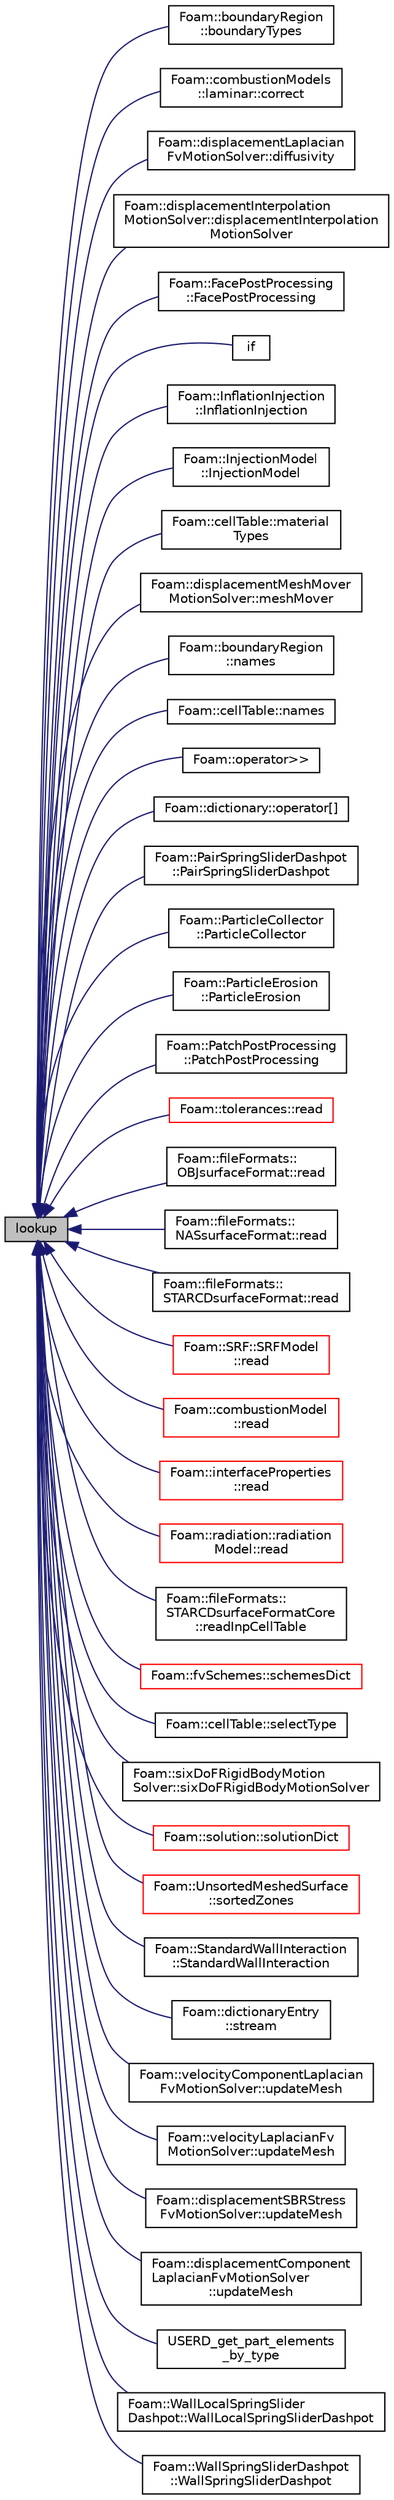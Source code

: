 digraph "lookup"
{
  bgcolor="transparent";
  edge [fontname="Helvetica",fontsize="10",labelfontname="Helvetica",labelfontsize="10"];
  node [fontname="Helvetica",fontsize="10",shape=record];
  rankdir="LR";
  Node1 [label="lookup",height=0.2,width=0.4,color="black", fillcolor="grey75", style="filled", fontcolor="black"];
  Node1 -> Node2 [dir="back",color="midnightblue",fontsize="10",style="solid",fontname="Helvetica"];
  Node2 [label="Foam::boundaryRegion\l::boundaryTypes",height=0.2,width=0.4,color="black",URL="$a00151.html#a3adaefa38faba2717e268f2cee4e4767",tooltip="Return a Map of (id => type) "];
  Node1 -> Node3 [dir="back",color="midnightblue",fontsize="10",style="solid",fontname="Helvetica"];
  Node3 [label="Foam::combustionModels\l::laminar::correct",height=0.2,width=0.4,color="black",URL="$a01256.html#a3ae44b28050c3aa494c1d8e18cf618c1",tooltip="Correct combustion rate. "];
  Node1 -> Node4 [dir="back",color="midnightblue",fontsize="10",style="solid",fontname="Helvetica"];
  Node4 [label="Foam::displacementLaplacian\lFvMotionSolver::diffusivity",height=0.2,width=0.4,color="black",URL="$a00545.html#a93780261c69dfc2c80406791df4ec47a",tooltip="Return reference to the diffusivity field. "];
  Node1 -> Node5 [dir="back",color="midnightblue",fontsize="10",style="solid",fontname="Helvetica"];
  Node5 [label="Foam::displacementInterpolation\lMotionSolver::displacementInterpolation\lMotionSolver",height=0.2,width=0.4,color="black",URL="$a00544.html#af70627c48920441a925701b8da5266ba",tooltip="Construct from polyMesh and IOdictionary. "];
  Node1 -> Node6 [dir="back",color="midnightblue",fontsize="10",style="solid",fontname="Helvetica"];
  Node6 [label="Foam::FacePostProcessing\l::FacePostProcessing",height=0.2,width=0.4,color="black",URL="$a00725.html#ada8bf2fb634a22e3abfd39a829f2f8c1",tooltip="Construct from dictionary. "];
  Node1 -> Node7 [dir="back",color="midnightblue",fontsize="10",style="solid",fontname="Helvetica"];
  Node7 [label="if",height=0.2,width=0.4,color="black",URL="$a04272.html#a2220ab563d2d0f137dc80ca012f57741"];
  Node1 -> Node8 [dir="back",color="midnightblue",fontsize="10",style="solid",fontname="Helvetica"];
  Node8 [label="Foam::InflationInjection\l::InflationInjection",height=0.2,width=0.4,color="black",URL="$a01085.html#a507ed754c52ed201d90a2c3fe5f09add",tooltip="Construct from dictionary. "];
  Node1 -> Node9 [dir="back",color="midnightblue",fontsize="10",style="solid",fontname="Helvetica"];
  Node9 [label="Foam::InjectionModel\l::InjectionModel",height=0.2,width=0.4,color="black",URL="$a01090.html#a6c37e64789e8b61dfc662338fc6e80c8",tooltip="Construct from dictionary. "];
  Node1 -> Node10 [dir="back",color="midnightblue",fontsize="10",style="solid",fontname="Helvetica"];
  Node10 [label="Foam::cellTable::material\lTypes",height=0.2,width=0.4,color="black",URL="$a00235.html#a65dcf78b7e69ff2d0fa9c3bda78549d0",tooltip="Return a Map of (id => fluid|solid|shell) "];
  Node1 -> Node11 [dir="back",color="midnightblue",fontsize="10",style="solid",fontname="Helvetica"];
  Node11 [label="Foam::displacementMeshMover\lMotionSolver::meshMover",height=0.2,width=0.4,color="black",URL="$a00547.html#a456ddf9af29a539575cab378127ad87d"];
  Node1 -> Node12 [dir="back",color="midnightblue",fontsize="10",style="solid",fontname="Helvetica"];
  Node12 [label="Foam::boundaryRegion\l::names",height=0.2,width=0.4,color="black",URL="$a00151.html#aa5fbe62bad8adf16b09f13154e98e1cb",tooltip="Return a Map of (id => name) "];
  Node1 -> Node13 [dir="back",color="midnightblue",fontsize="10",style="solid",fontname="Helvetica"];
  Node13 [label="Foam::cellTable::names",height=0.2,width=0.4,color="black",URL="$a00235.html#aa5fbe62bad8adf16b09f13154e98e1cb",tooltip="Return a Map of (id => name) "];
  Node1 -> Node14 [dir="back",color="midnightblue",fontsize="10",style="solid",fontname="Helvetica"];
  Node14 [label="Foam::operator\>\>",height=0.2,width=0.4,color="black",URL="$a10675.html#ae138a2a110d0a07026967ee5edbf2e71"];
  Node1 -> Node15 [dir="back",color="midnightblue",fontsize="10",style="solid",fontname="Helvetica"];
  Node15 [label="Foam::dictionary::operator[]",height=0.2,width=0.4,color="black",URL="$a00518.html#a27ac1b1b4c9595bc4da3aa2b0a407c90",tooltip="Find and return entry. "];
  Node1 -> Node16 [dir="back",color="midnightblue",fontsize="10",style="solid",fontname="Helvetica"];
  Node16 [label="Foam::PairSpringSliderDashpot\l::PairSpringSliderDashpot",height=0.2,width=0.4,color="black",URL="$a01756.html#abe2fada6d1447ddb188040ce584d92cc",tooltip="Construct from dictionary. "];
  Node1 -> Node17 [dir="back",color="midnightblue",fontsize="10",style="solid",fontname="Helvetica"];
  Node17 [label="Foam::ParticleCollector\l::ParticleCollector",height=0.2,width=0.4,color="black",URL="$a01764.html#a7e033a5ad0d811a2692f6ae9237f85e6",tooltip="Construct from dictionary. "];
  Node1 -> Node18 [dir="back",color="midnightblue",fontsize="10",style="solid",fontname="Helvetica"];
  Node18 [label="Foam::ParticleErosion\l::ParticleErosion",height=0.2,width=0.4,color="black",URL="$a01765.html#af862d1f9fc1c1329ac6c1c3ee1871b03",tooltip="Construct from dictionary. "];
  Node1 -> Node19 [dir="back",color="midnightblue",fontsize="10",style="solid",fontname="Helvetica"];
  Node19 [label="Foam::PatchPostProcessing\l::PatchPostProcessing",height=0.2,width=0.4,color="black",URL="$a01799.html#a39d7727e0fbc503605e0e3e4ef6b79e9",tooltip="Construct from dictionary. "];
  Node1 -> Node20 [dir="back",color="midnightblue",fontsize="10",style="solid",fontname="Helvetica"];
  Node20 [label="Foam::tolerances::read",height=0.2,width=0.4,color="red",URL="$a02610.html#af816873151ddb0126e98bb2f914d8ed5",tooltip="Read the tolerances. "];
  Node1 -> Node21 [dir="back",color="midnightblue",fontsize="10",style="solid",fontname="Helvetica"];
  Node21 [label="Foam::fileFormats::\lOBJsurfaceFormat::read",height=0.2,width=0.4,color="black",URL="$a01681.html#a464ebd67acbdff0014d4dae69e3ec4be",tooltip="Read from file. "];
  Node1 -> Node22 [dir="back",color="midnightblue",fontsize="10",style="solid",fontname="Helvetica"];
  Node22 [label="Foam::fileFormats::\lNASsurfaceFormat::read",height=0.2,width=0.4,color="black",URL="$a01561.html#a464ebd67acbdff0014d4dae69e3ec4be",tooltip="Read from a file. "];
  Node1 -> Node23 [dir="back",color="midnightblue",fontsize="10",style="solid",fontname="Helvetica"];
  Node23 [label="Foam::fileFormats::\lSTARCDsurfaceFormat::read",height=0.2,width=0.4,color="black",URL="$a02420.html#a464ebd67acbdff0014d4dae69e3ec4be",tooltip="Read from file. "];
  Node1 -> Node24 [dir="back",color="midnightblue",fontsize="10",style="solid",fontname="Helvetica"];
  Node24 [label="Foam::SRF::SRFModel\l::read",height=0.2,width=0.4,color="red",URL="$a02403.html#af816873151ddb0126e98bb2f914d8ed5",tooltip="Read radiationProperties dictionary. "];
  Node1 -> Node25 [dir="back",color="midnightblue",fontsize="10",style="solid",fontname="Helvetica"];
  Node25 [label="Foam::combustionModel\l::read",height=0.2,width=0.4,color="red",URL="$a00319.html#af816873151ddb0126e98bb2f914d8ed5",tooltip="Update properties from given dictionary. "];
  Node1 -> Node26 [dir="back",color="midnightblue",fontsize="10",style="solid",fontname="Helvetica"];
  Node26 [label="Foam::interfaceProperties\l::read",height=0.2,width=0.4,color="red",URL="$a01138.html#af816873151ddb0126e98bb2f914d8ed5",tooltip="Read transportProperties dictionary. "];
  Node1 -> Node27 [dir="back",color="midnightblue",fontsize="10",style="solid",fontname="Helvetica"];
  Node27 [label="Foam::radiation::radiation\lModel::read",height=0.2,width=0.4,color="red",URL="$a02048.html#a662f37411f405f8a8c278141c5eb6b85",tooltip="Read radiationProperties dictionary. "];
  Node1 -> Node28 [dir="back",color="midnightblue",fontsize="10",style="solid",fontname="Helvetica"];
  Node28 [label="Foam::fileFormats::\lSTARCDsurfaceFormatCore\l::readInpCellTable",height=0.2,width=0.4,color="black",URL="$a02421.html#a440c90bfd6de0e6f907fbf465fb3a31c"];
  Node1 -> Node29 [dir="back",color="midnightblue",fontsize="10",style="solid",fontname="Helvetica"];
  Node29 [label="Foam::fvSchemes::schemesDict",height=0.2,width=0.4,color="red",URL="$a00882.html#a630e1275c82ae9a7fa500021dcccf098"];
  Node1 -> Node30 [dir="back",color="midnightblue",fontsize="10",style="solid",fontname="Helvetica"];
  Node30 [label="Foam::cellTable::selectType",height=0.2,width=0.4,color="black",URL="$a00235.html#a2fed0ba45b7494402709203ac3f9c7d2",tooltip="Return a Map of (id => name) for materialType. "];
  Node1 -> Node31 [dir="back",color="midnightblue",fontsize="10",style="solid",fontname="Helvetica"];
  Node31 [label="Foam::sixDoFRigidBodyMotion\lSolver::sixDoFRigidBodyMotionSolver",height=0.2,width=0.4,color="black",URL="$a02316.html#a2b573e859751656bf3a214555cf1976e",tooltip="Construct from polyMesh and IOdictionary. "];
  Node1 -> Node32 [dir="back",color="midnightblue",fontsize="10",style="solid",fontname="Helvetica"];
  Node32 [label="Foam::solution::solutionDict",height=0.2,width=0.4,color="red",URL="$a02364.html#ab0b948cf4bf74f8b1ede00c0817ad0ae",tooltip="Return the selected sub-dictionary of solvers if the \"select\". "];
  Node1 -> Node33 [dir="back",color="midnightblue",fontsize="10",style="solid",fontname="Helvetica"];
  Node33 [label="Foam::UnsortedMeshedSurface\l::sortedZones",height=0.2,width=0.4,color="red",URL="$a02746.html#ac8dc2e2101632583877c186dc03de67d",tooltip="Sort faces according to zoneIds. "];
  Node1 -> Node34 [dir="back",color="midnightblue",fontsize="10",style="solid",fontname="Helvetica"];
  Node34 [label="Foam::StandardWallInteraction\l::StandardWallInteraction",height=0.2,width=0.4,color="black",URL="$a02414.html#a595e9668a63f55ec37a53117c18bdeb2",tooltip="Construct from dictionary. "];
  Node1 -> Node35 [dir="back",color="midnightblue",fontsize="10",style="solid",fontname="Helvetica"];
  Node35 [label="Foam::dictionaryEntry\l::stream",height=0.2,width=0.4,color="black",URL="$a00520.html#a1b7db77caf54642d283e6e1e1edbce4c",tooltip="This entry is not a primitive,. "];
  Node1 -> Node36 [dir="back",color="midnightblue",fontsize="10",style="solid",fontname="Helvetica"];
  Node36 [label="Foam::velocityComponentLaplacian\lFvMotionSolver::updateMesh",height=0.2,width=0.4,color="black",URL="$a02783.html#ad57565956fd4064299f4bd3c4eebb1d4",tooltip="Update topology. "];
  Node1 -> Node37 [dir="back",color="midnightblue",fontsize="10",style="solid",fontname="Helvetica"];
  Node37 [label="Foam::velocityLaplacianFv\lMotionSolver::updateMesh",height=0.2,width=0.4,color="black",URL="$a02784.html#ad57565956fd4064299f4bd3c4eebb1d4",tooltip="Update topology. "];
  Node1 -> Node38 [dir="back",color="midnightblue",fontsize="10",style="solid",fontname="Helvetica"];
  Node38 [label="Foam::displacementSBRStress\lFvMotionSolver::updateMesh",height=0.2,width=0.4,color="black",URL="$a00549.html#ad57565956fd4064299f4bd3c4eebb1d4",tooltip="Update topology. "];
  Node1 -> Node39 [dir="back",color="midnightblue",fontsize="10",style="solid",fontname="Helvetica"];
  Node39 [label="Foam::displacementComponent\lLaplacianFvMotionSolver\l::updateMesh",height=0.2,width=0.4,color="black",URL="$a00543.html#ad57565956fd4064299f4bd3c4eebb1d4",tooltip="Update topology. "];
  Node1 -> Node40 [dir="back",color="midnightblue",fontsize="10",style="solid",fontname="Helvetica"];
  Node40 [label="USERD_get_part_elements\l_by_type",height=0.2,width=0.4,color="black",URL="$a04314.html#a2d0b5709972302677b9bced3447ccee4"];
  Node1 -> Node41 [dir="back",color="midnightblue",fontsize="10",style="solid",fontname="Helvetica"];
  Node41 [label="Foam::WallLocalSpringSlider\lDashpot::WallLocalSpringSliderDashpot",height=0.2,width=0.4,color="black",URL="$a02826.html#a87d5d4fdb334115ce1f35cd0bbab23d6",tooltip="Construct from dictionary. "];
  Node1 -> Node42 [dir="back",color="midnightblue",fontsize="10",style="solid",fontname="Helvetica"];
  Node42 [label="Foam::WallSpringSliderDashpot\l::WallSpringSliderDashpot",height=0.2,width=0.4,color="black",URL="$a02837.html#adb716013aefd02b882615c202d9ead96",tooltip="Construct from dictionary. "];
}
